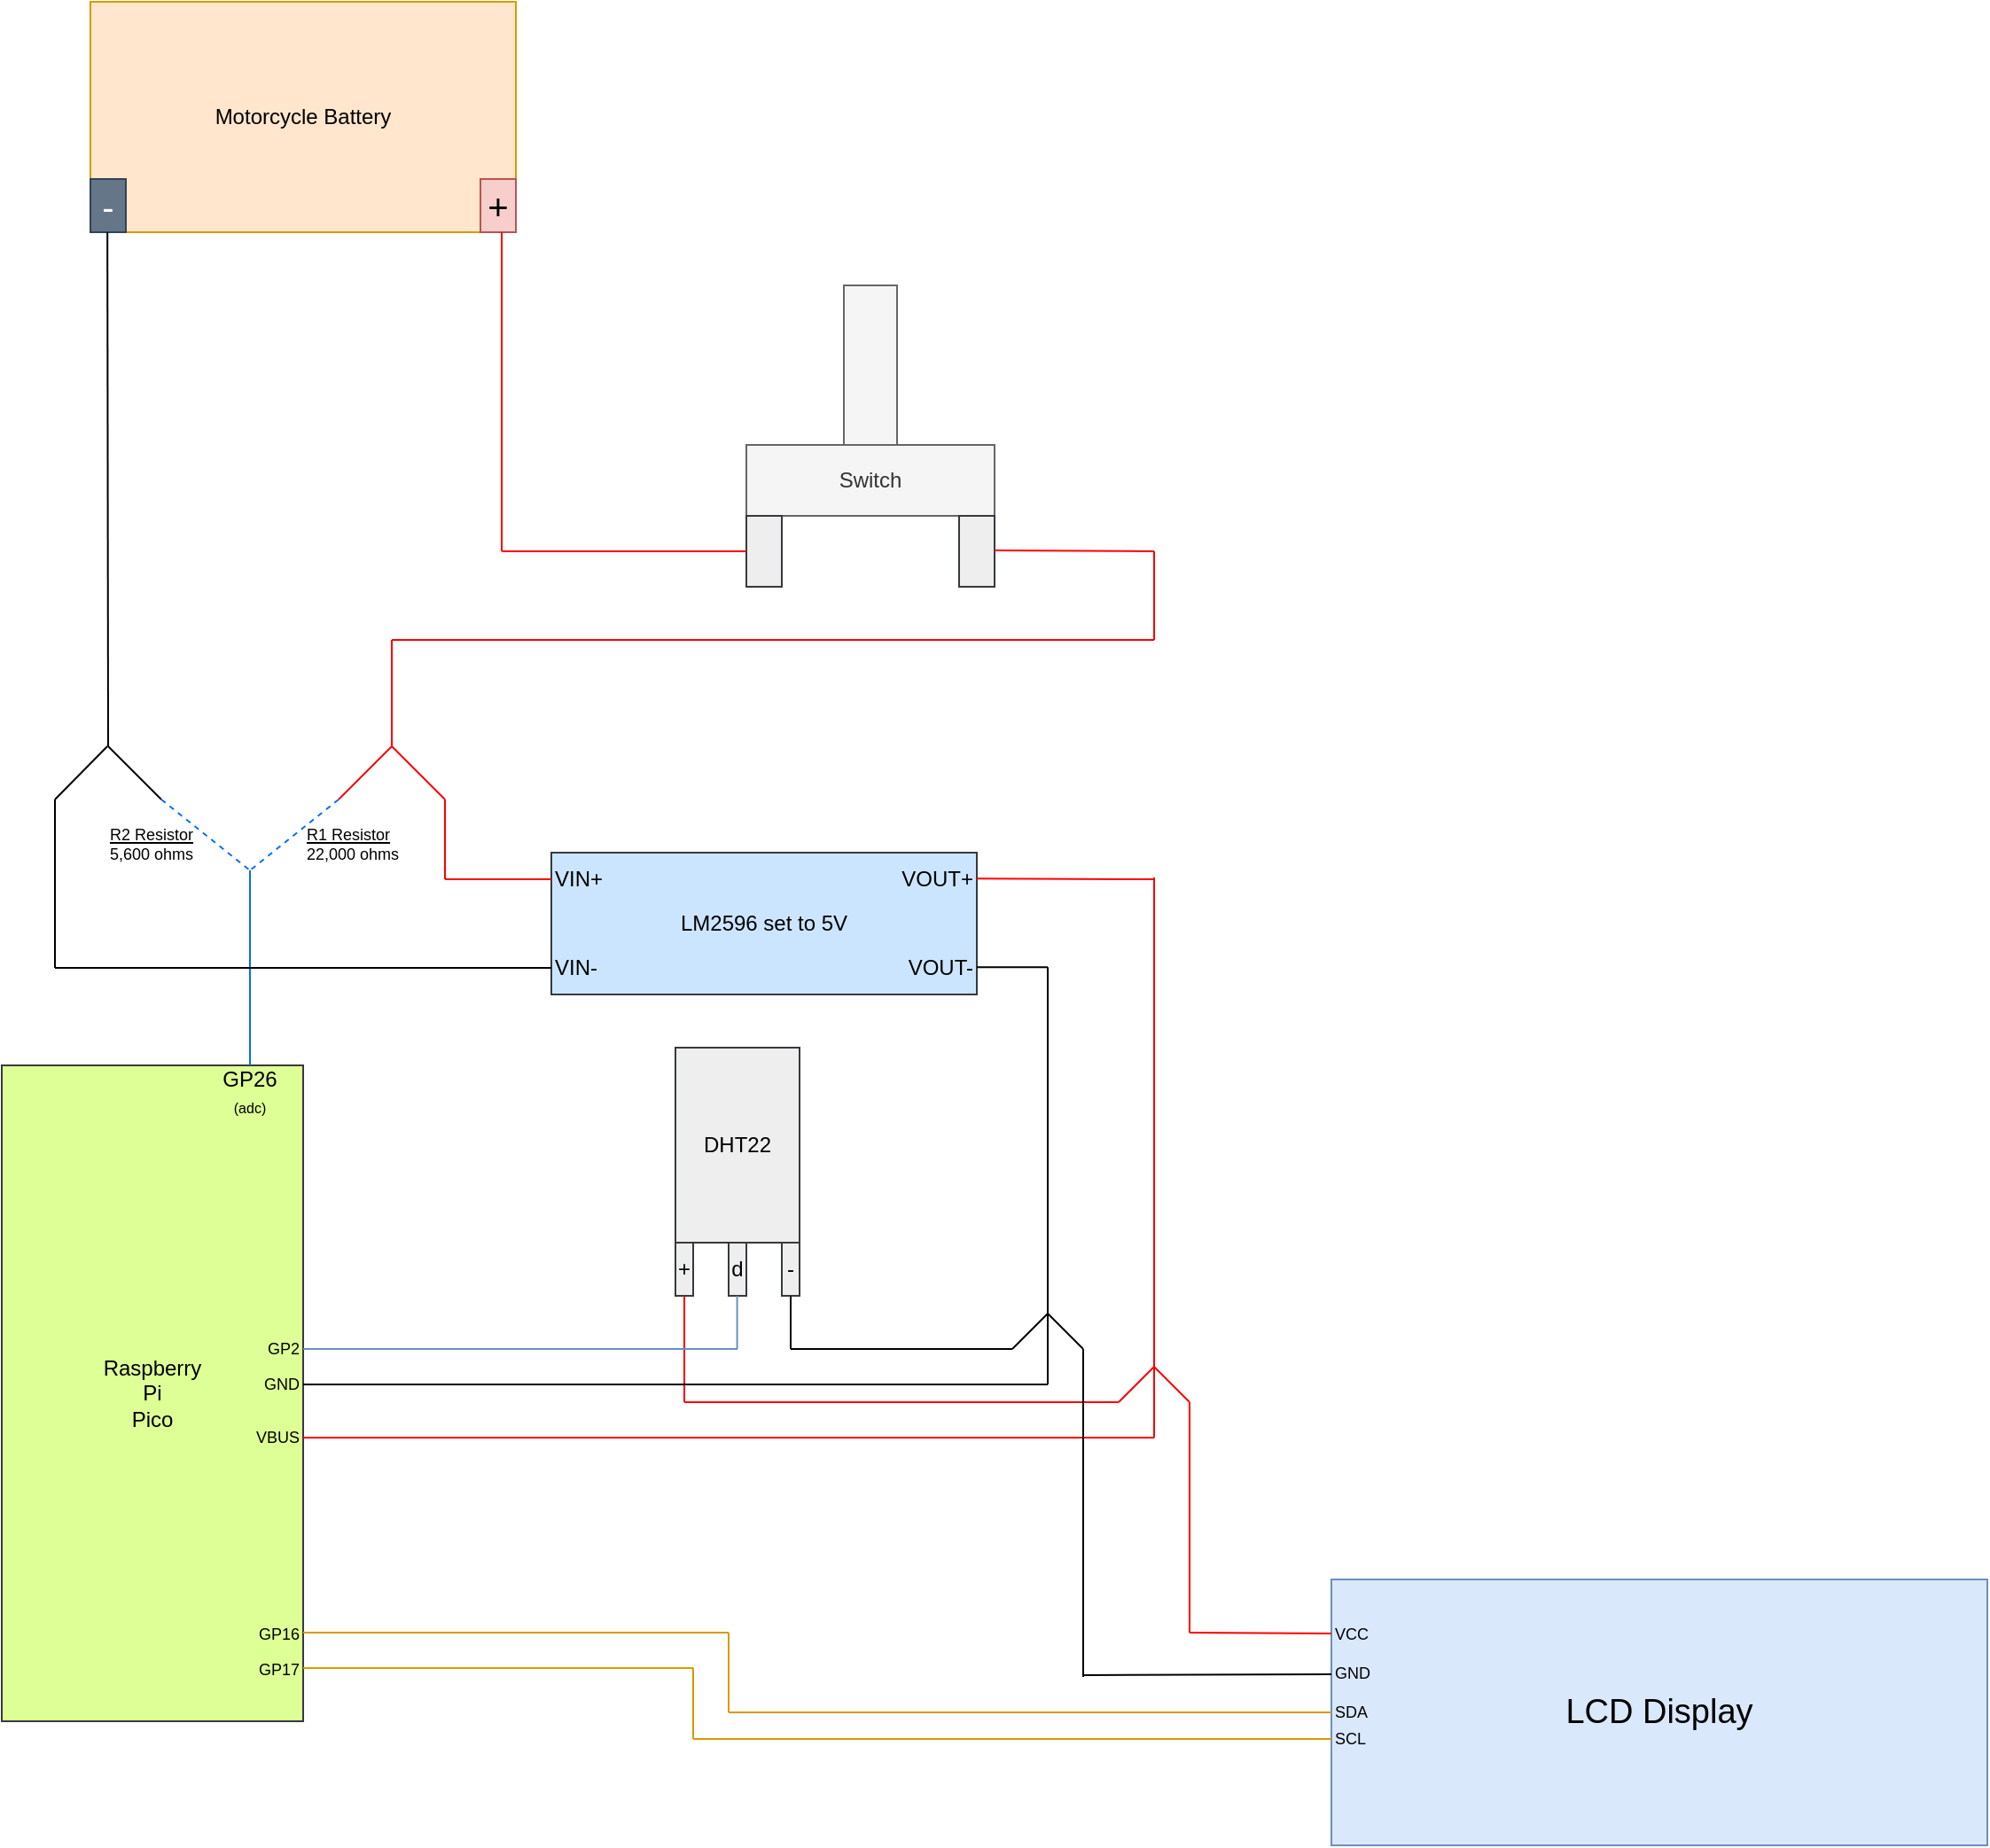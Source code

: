 <mxfile version="27.1.6">
  <diagram name="Page-1" id="tlLxRwhl2RlylhqXjJS7">
    <mxGraphModel dx="592" dy="1433" grid="1" gridSize="10" guides="1" tooltips="1" connect="1" arrows="1" fold="1" page="1" pageScale="1" pageWidth="850" pageHeight="1100" math="0" shadow="0">
      <root>
        <mxCell id="0" />
        <mxCell id="1" parent="0" />
        <mxCell id="5vHnaTMSTYx_na7JPv1d-1" value="LCD Display" style="rounded=0;whiteSpace=wrap;html=1;fillColor=#dae8fc;strokeColor=#6c8ebf;fontSize=19;" parent="1" vertex="1">
          <mxGeometry x="860" y="670" width="370" height="150" as="geometry" />
        </mxCell>
        <mxCell id="5vHnaTMSTYx_na7JPv1d-2" value="Raspberry&lt;div&gt;Pi&lt;/div&gt;&lt;div&gt;Pico&lt;/div&gt;" style="rounded=0;whiteSpace=wrap;html=1;fillColor=#DEFE96;strokeColor=#36393d;" parent="1" vertex="1">
          <mxGeometry x="110" y="380" width="170" height="370" as="geometry" />
        </mxCell>
        <mxCell id="5vHnaTMSTYx_na7JPv1d-3" value="Motorcycle Battery" style="rounded=0;whiteSpace=wrap;html=1;fillColor=#ffe6cc;strokeColor=#d79b00;" parent="1" vertex="1">
          <mxGeometry x="160" y="-220" width="240" height="130" as="geometry" />
        </mxCell>
        <mxCell id="5vHnaTMSTYx_na7JPv1d-4" value="Switch" style="rounded=0;whiteSpace=wrap;html=1;fillColor=#f5f5f5;fontColor=#333333;strokeColor=#666666;" parent="1" vertex="1">
          <mxGeometry x="530" y="30" width="140" height="40" as="geometry" />
        </mxCell>
        <mxCell id="5vHnaTMSTYx_na7JPv1d-5" value="" style="rounded=0;whiteSpace=wrap;html=1;rotation=0;fillColor=#f5f5f5;fontColor=#333333;strokeColor=#666666;" parent="1" vertex="1">
          <mxGeometry x="585" y="-60" width="30" height="90" as="geometry" />
        </mxCell>
        <mxCell id="5vHnaTMSTYx_na7JPv1d-7" value="+" style="text;html=1;align=center;verticalAlign=middle;whiteSpace=wrap;rounded=0;fontSize=20;fillColor=#f8cecc;strokeColor=#b85450;" parent="1" vertex="1">
          <mxGeometry x="380" y="-120" width="20" height="30" as="geometry" />
        </mxCell>
        <mxCell id="5vHnaTMSTYx_na7JPv1d-8" value="-" style="text;html=1;align=center;verticalAlign=middle;whiteSpace=wrap;rounded=0;fontSize=20;fillColor=#647687;strokeColor=#314354;fontColor=#ffffff;" parent="1" vertex="1">
          <mxGeometry x="160" y="-120" width="20" height="30" as="geometry" />
        </mxCell>
        <mxCell id="5vHnaTMSTYx_na7JPv1d-10" value="" style="rounded=0;whiteSpace=wrap;html=1;fillColor=#eeeeee;strokeColor=#36393d;" parent="1" vertex="1">
          <mxGeometry x="530" y="70" width="20" height="40" as="geometry" />
        </mxCell>
        <mxCell id="5vHnaTMSTYx_na7JPv1d-11" value="" style="rounded=0;whiteSpace=wrap;html=1;fillColor=#eeeeee;strokeColor=#36393d;" parent="1" vertex="1">
          <mxGeometry x="650" y="70" width="20" height="40" as="geometry" />
        </mxCell>
        <mxCell id="5vHnaTMSTYx_na7JPv1d-13" value="" style="endArrow=none;html=1;rounded=0;fillColor=#ffcccc;strokeColor=#FC0000;" parent="1" edge="1">
          <mxGeometry width="50" height="50" relative="1" as="geometry">
            <mxPoint x="392" y="90" as="sourcePoint" />
            <mxPoint x="392" y="-90" as="targetPoint" />
          </mxGeometry>
        </mxCell>
        <mxCell id="5vHnaTMSTYx_na7JPv1d-14" value="" style="endArrow=none;html=1;rounded=0;entryX=0;entryY=0.5;entryDx=0;entryDy=0;fillColor=#ffcccc;strokeColor=#FF0000;" parent="1" target="5vHnaTMSTYx_na7JPv1d-10" edge="1">
          <mxGeometry width="50" height="50" relative="1" as="geometry">
            <mxPoint x="392" y="90" as="sourcePoint" />
            <mxPoint x="430" y="-30" as="targetPoint" />
          </mxGeometry>
        </mxCell>
        <mxCell id="5vHnaTMSTYx_na7JPv1d-16" value="" style="endArrow=none;html=1;rounded=0;fillColor=#ffcccc;strokeColor=#FF0000;" parent="1" edge="1">
          <mxGeometry width="50" height="50" relative="1" as="geometry">
            <mxPoint x="670" y="89.5" as="sourcePoint" />
            <mxPoint x="760" y="90" as="targetPoint" />
          </mxGeometry>
        </mxCell>
        <mxCell id="5vHnaTMSTYx_na7JPv1d-17" value="" style="endArrow=none;html=1;rounded=0;fillColor=#ffcccc;strokeColor=#FF0000;" parent="1" edge="1">
          <mxGeometry width="50" height="50" relative="1" as="geometry">
            <mxPoint x="760" y="140" as="sourcePoint" />
            <mxPoint x="760" y="90" as="targetPoint" />
          </mxGeometry>
        </mxCell>
        <mxCell id="5vHnaTMSTYx_na7JPv1d-18" value="" style="endArrow=none;html=1;rounded=0;fillColor=#ffcccc;strokeColor=#FF0000;" parent="1" edge="1">
          <mxGeometry width="50" height="50" relative="1" as="geometry">
            <mxPoint x="330" y="140" as="sourcePoint" />
            <mxPoint x="760" y="140" as="targetPoint" />
          </mxGeometry>
        </mxCell>
        <mxCell id="5vHnaTMSTYx_na7JPv1d-19" value="" style="endArrow=none;html=1;rounded=0;fillColor=#ffcccc;strokeColor=#000000;" parent="1" edge="1">
          <mxGeometry width="50" height="50" relative="1" as="geometry">
            <mxPoint x="170" y="200" as="sourcePoint" />
            <mxPoint x="169.58" y="-90" as="targetPoint" />
          </mxGeometry>
        </mxCell>
        <mxCell id="5vHnaTMSTYx_na7JPv1d-20" value="" style="endArrow=none;html=1;rounded=0;fillColor=#ffcccc;strokeColor=#000000;" parent="1" edge="1">
          <mxGeometry width="50" height="50" relative="1" as="geometry">
            <mxPoint x="140" y="230" as="sourcePoint" />
            <mxPoint x="169.58" y="200" as="targetPoint" />
          </mxGeometry>
        </mxCell>
        <mxCell id="5vHnaTMSTYx_na7JPv1d-21" value="" style="endArrow=none;html=1;rounded=0;fillColor=#ffcccc;strokeColor=#000000;" parent="1" edge="1">
          <mxGeometry width="50" height="50" relative="1" as="geometry">
            <mxPoint x="200" y="230" as="sourcePoint" />
            <mxPoint x="170" y="200" as="targetPoint" />
          </mxGeometry>
        </mxCell>
        <mxCell id="5vHnaTMSTYx_na7JPv1d-22" value="" style="endArrow=none;html=1;rounded=0;fillColor=#ffcccc;strokeColor=#FF0000;" parent="1" edge="1">
          <mxGeometry width="50" height="50" relative="1" as="geometry">
            <mxPoint x="330" y="140" as="sourcePoint" />
            <mxPoint x="330" y="200" as="targetPoint" />
          </mxGeometry>
        </mxCell>
        <mxCell id="5vHnaTMSTYx_na7JPv1d-23" value="" style="endArrow=none;html=1;rounded=0;fillColor=#ffcccc;strokeColor=#FF0000;" parent="1" edge="1">
          <mxGeometry width="50" height="50" relative="1" as="geometry">
            <mxPoint x="330" y="200" as="sourcePoint" />
            <mxPoint x="300" y="230" as="targetPoint" />
          </mxGeometry>
        </mxCell>
        <mxCell id="5vHnaTMSTYx_na7JPv1d-24" value="" style="endArrow=none;html=1;rounded=0;fillColor=#ffcccc;strokeColor=#FF0000;" parent="1" edge="1">
          <mxGeometry width="50" height="50" relative="1" as="geometry">
            <mxPoint x="330" y="200" as="sourcePoint" />
            <mxPoint x="360" y="230" as="targetPoint" />
          </mxGeometry>
        </mxCell>
        <mxCell id="5vHnaTMSTYx_na7JPv1d-25" value="" style="endArrow=none;html=1;rounded=0;dashed=1;fillColor=#cce5ff;strokeColor=#006DFF;" parent="1" edge="1">
          <mxGeometry width="50" height="50" relative="1" as="geometry">
            <mxPoint x="200" y="230" as="sourcePoint" />
            <mxPoint x="250" y="270" as="targetPoint" />
          </mxGeometry>
        </mxCell>
        <mxCell id="5vHnaTMSTYx_na7JPv1d-26" value="" style="endArrow=none;html=1;rounded=0;dashed=1;fillColor=#cce5ff;strokeColor=#006DFF;" parent="1" edge="1">
          <mxGeometry width="50" height="50" relative="1" as="geometry">
            <mxPoint x="300" y="230" as="sourcePoint" />
            <mxPoint x="250" y="270" as="targetPoint" />
          </mxGeometry>
        </mxCell>
        <mxCell id="5vHnaTMSTYx_na7JPv1d-27" value="" style="endArrow=none;html=1;rounded=0;fillColor=#cce5ff;strokeColor=#006DFF;" parent="1" edge="1">
          <mxGeometry width="50" height="50" relative="1" as="geometry">
            <mxPoint x="250" y="270" as="sourcePoint" />
            <mxPoint x="250" y="380" as="targetPoint" />
          </mxGeometry>
        </mxCell>
        <mxCell id="5vHnaTMSTYx_na7JPv1d-28" value="GP26&lt;div&gt;&lt;font style=&quot;font-size: 8px;&quot;&gt;(adc)&lt;/font&gt;&lt;/div&gt;" style="text;html=1;align=center;verticalAlign=middle;whiteSpace=wrap;rounded=0;" parent="1" vertex="1">
          <mxGeometry x="220" y="380" width="60" height="30" as="geometry" />
        </mxCell>
        <mxCell id="5vHnaTMSTYx_na7JPv1d-29" value="LM2596 set to 5V" style="rounded=0;whiteSpace=wrap;html=1;fillColor=#cce5ff;strokeColor=#36393d;" parent="1" vertex="1">
          <mxGeometry x="420" y="260" width="240" height="80" as="geometry" />
        </mxCell>
        <mxCell id="5vHnaTMSTYx_na7JPv1d-30" value="VIN+" style="text;html=1;align=left;verticalAlign=middle;whiteSpace=wrap;rounded=0;" parent="1" vertex="1">
          <mxGeometry x="420" y="260" width="60" height="30" as="geometry" />
        </mxCell>
        <mxCell id="5vHnaTMSTYx_na7JPv1d-31" value="VIN-&lt;span style=&quot;color: rgba(0, 0, 0, 0); font-family: monospace; font-size: 0px; text-wrap-mode: nowrap;&quot;&gt;%3CmxGraphModel%3E%3Croot%3E%3CmxCell%20id%3D%220%22%2F%3E%3CmxCell%20id%3D%221%22%20parent%3D%220%22%2F%3E%3CmxCell%20id%3D%222%22%20value%3D%22VIN%2B%22%20style%3D%22text%3Bhtml%3D1%3Balign%3Dleft%3BverticalAlign%3Dmiddle%3BwhiteSpace%3Dwrap%3Brounded%3D0%3B%22%20vertex%3D%221%22%20parent%3D%221%22%3E%3CmxGeometry%20x%3D%22520%22%20y%3D%22260%22%20width%3D%2260%22%20height%3D%2230%22%20as%3D%22geometry%22%2F%3E%3C%2FmxCell%3E%3C%2Froot%3E%3C%2FmxGraphModel%3E&lt;/span&gt;" style="text;html=1;align=left;verticalAlign=middle;whiteSpace=wrap;rounded=0;" parent="1" vertex="1">
          <mxGeometry x="420" y="310" width="60" height="30" as="geometry" />
        </mxCell>
        <mxCell id="5vHnaTMSTYx_na7JPv1d-32" value="VOUT+&lt;span style=&quot;color: rgba(0, 0, 0, 0); font-family: monospace; font-size: 0px; text-align: start; text-wrap-mode: nowrap;&quot;&gt;%3CmxGraphModel%3E%3Croot%3E%3CmxCell%20id%3D%220%22%2F%3E%3CmxCell%20id%3D%221%22%20parent%3D%220%22%2F%3E%3CmxCell%20id%3D%222%22%20value%3D%22VIN%2B%22%20style%3D%22text%3Bhtml%3D1%3Balign%3Dleft%3BverticalAlign%3Dmiddle%3BwhiteSpace%3Dwrap%3Brounded%3D0%3B%22%20vertex%3D%221%22%20parent%3D%221%22%3E%3CmxGeometry%20x%3D%22520%22%20y%3D%22260%22%20width%3D%2260%22%20height%3D%2230%22%20as%3D%22geometry%22%2F%3E%3C%2FmxCell%3E%3C%2Froot%3E%3C%2FmxGraphModel%3E&lt;/span&gt;" style="text;html=1;align=right;verticalAlign=middle;whiteSpace=wrap;rounded=0;" parent="1" vertex="1">
          <mxGeometry x="600" y="260" width="60" height="30" as="geometry" />
        </mxCell>
        <mxCell id="5vHnaTMSTYx_na7JPv1d-33" value="VOUT-" style="text;html=1;align=right;verticalAlign=middle;whiteSpace=wrap;rounded=0;" parent="1" vertex="1">
          <mxGeometry x="600" y="310" width="60" height="30" as="geometry" />
        </mxCell>
        <mxCell id="5vHnaTMSTYx_na7JPv1d-34" value="" style="endArrow=none;html=1;rounded=0;fillColor=#ffcccc;strokeColor=#FF0000;" parent="1" edge="1">
          <mxGeometry width="50" height="50" relative="1" as="geometry">
            <mxPoint x="360" y="230" as="sourcePoint" />
            <mxPoint x="360" y="275" as="targetPoint" />
          </mxGeometry>
        </mxCell>
        <mxCell id="5vHnaTMSTYx_na7JPv1d-35" value="" style="endArrow=none;html=1;rounded=0;fillColor=#ffcccc;strokeColor=#FF0000;exitX=0;exitY=0.5;exitDx=0;exitDy=0;" parent="1" source="5vHnaTMSTYx_na7JPv1d-30" edge="1">
          <mxGeometry width="50" height="50" relative="1" as="geometry">
            <mxPoint x="370" y="240" as="sourcePoint" />
            <mxPoint x="360" y="275" as="targetPoint" />
          </mxGeometry>
        </mxCell>
        <mxCell id="5vHnaTMSTYx_na7JPv1d-36" value="" style="endArrow=none;html=1;rounded=0;fillColor=#ffcccc;strokeColor=#000000;entryX=0;entryY=0.5;entryDx=0;entryDy=0;" parent="1" target="5vHnaTMSTYx_na7JPv1d-31" edge="1">
          <mxGeometry width="50" height="50" relative="1" as="geometry">
            <mxPoint x="140" y="325" as="sourcePoint" />
            <mxPoint x="369.58" y="320" as="targetPoint" />
          </mxGeometry>
        </mxCell>
        <mxCell id="5vHnaTMSTYx_na7JPv1d-37" value="" style="endArrow=none;html=1;rounded=0;fillColor=#ffcccc;strokeColor=#000000;" parent="1" edge="1">
          <mxGeometry width="50" height="50" relative="1" as="geometry">
            <mxPoint x="140" y="230" as="sourcePoint" />
            <mxPoint x="140" y="325" as="targetPoint" />
          </mxGeometry>
        </mxCell>
        <mxCell id="5vHnaTMSTYx_na7JPv1d-38" value="&lt;div&gt;&lt;u&gt;R1 Resistor&lt;/u&gt;&lt;/div&gt;22,000 ohms" style="text;html=1;align=left;verticalAlign=middle;whiteSpace=wrap;rounded=0;fontSize=9;" parent="1" vertex="1">
          <mxGeometry x="280" y="240" width="90" height="30" as="geometry" />
        </mxCell>
        <mxCell id="5vHnaTMSTYx_na7JPv1d-39" value="&lt;div&gt;&lt;u&gt;R2 Resistor&lt;/u&gt;&lt;/div&gt;5,600 ohms" style="text;html=1;align=right;verticalAlign=middle;whiteSpace=wrap;rounded=0;fontSize=9;" parent="1" vertex="1">
          <mxGeometry x="130" y="240" width="90" height="30" as="geometry" />
        </mxCell>
        <mxCell id="5vHnaTMSTYx_na7JPv1d-40" value="DHT22" style="rounded=0;whiteSpace=wrap;html=1;fillColor=#eeeeee;strokeColor=#36393d;" parent="1" vertex="1">
          <mxGeometry x="490" y="370" width="70" height="110" as="geometry" />
        </mxCell>
        <mxCell id="5vHnaTMSTYx_na7JPv1d-41" value="+" style="rounded=0;whiteSpace=wrap;html=1;fillColor=#eeeeee;strokeColor=#36393d;" parent="1" vertex="1">
          <mxGeometry x="490" y="480" width="10" height="30" as="geometry" />
        </mxCell>
        <mxCell id="5vHnaTMSTYx_na7JPv1d-42" value="-" style="rounded=0;whiteSpace=wrap;html=1;fillColor=#eeeeee;strokeColor=#36393d;" parent="1" vertex="1">
          <mxGeometry x="550" y="480" width="10" height="30" as="geometry" />
        </mxCell>
        <mxCell id="5vHnaTMSTYx_na7JPv1d-43" value="d" style="rounded=0;whiteSpace=wrap;html=1;fillColor=#eeeeee;strokeColor=#36393d;" parent="1" vertex="1">
          <mxGeometry x="520" y="480" width="10" height="30" as="geometry" />
        </mxCell>
        <mxCell id="G8Uwao9QSeHT6AdFdrDM-1" value="" style="endArrow=none;html=1;rounded=0;fillColor=#ffcccc;strokeColor=#FF0000;" parent="1" edge="1">
          <mxGeometry width="50" height="50" relative="1" as="geometry">
            <mxPoint x="760" y="275" as="sourcePoint" />
            <mxPoint x="660" y="274.66" as="targetPoint" />
          </mxGeometry>
        </mxCell>
        <mxCell id="G8Uwao9QSeHT6AdFdrDM-2" value="" style="endArrow=none;html=1;rounded=0;fillColor=#ffcccc;strokeColor=#000000;exitX=0;exitY=0.5;exitDx=0;exitDy=0;" parent="1" edge="1">
          <mxGeometry width="50" height="50" relative="1" as="geometry">
            <mxPoint x="700" y="324.66" as="sourcePoint" />
            <mxPoint x="660" y="324.66" as="targetPoint" />
          </mxGeometry>
        </mxCell>
        <mxCell id="G8Uwao9QSeHT6AdFdrDM-3" value="" style="endArrow=none;html=1;rounded=0;fillColor=#ffcccc;strokeColor=#FF0000;" parent="1" edge="1">
          <mxGeometry width="50" height="50" relative="1" as="geometry">
            <mxPoint x="760" y="550" as="sourcePoint" />
            <mxPoint x="760" y="274" as="targetPoint" />
          </mxGeometry>
        </mxCell>
        <mxCell id="G8Uwao9QSeHT6AdFdrDM-4" value="" style="endArrow=none;html=1;rounded=0;fillColor=#ffcccc;strokeColor=#000000;" parent="1" edge="1">
          <mxGeometry width="50" height="50" relative="1" as="geometry">
            <mxPoint x="700" y="520" as="sourcePoint" />
            <mxPoint x="700" y="324.66" as="targetPoint" />
          </mxGeometry>
        </mxCell>
        <mxCell id="G8Uwao9QSeHT6AdFdrDM-5" value="" style="endArrow=none;html=1;rounded=0;fillColor=#ffcccc;strokeColor=#FF0000;" parent="1" edge="1">
          <mxGeometry width="50" height="50" relative="1" as="geometry">
            <mxPoint x="740" y="570" as="sourcePoint" />
            <mxPoint x="760" y="550" as="targetPoint" />
          </mxGeometry>
        </mxCell>
        <mxCell id="G8Uwao9QSeHT6AdFdrDM-6" value="" style="endArrow=none;html=1;rounded=0;fillColor=#ffcccc;strokeColor=#FF0000;" parent="1" edge="1">
          <mxGeometry width="50" height="50" relative="1" as="geometry">
            <mxPoint x="780" y="570" as="sourcePoint" />
            <mxPoint x="760" y="550" as="targetPoint" />
          </mxGeometry>
        </mxCell>
        <mxCell id="G8Uwao9QSeHT6AdFdrDM-7" value="" style="endArrow=none;html=1;rounded=0;fillColor=#ffcccc;strokeColor=#FF0000;" parent="1" edge="1">
          <mxGeometry width="50" height="50" relative="1" as="geometry">
            <mxPoint x="760" y="590" as="sourcePoint" />
            <mxPoint x="760" y="550" as="targetPoint" />
          </mxGeometry>
        </mxCell>
        <mxCell id="G8Uwao9QSeHT6AdFdrDM-8" value="" style="endArrow=none;html=1;rounded=0;fillColor=#ffcccc;strokeColor=#FF0000;" parent="1" edge="1">
          <mxGeometry width="50" height="50" relative="1" as="geometry">
            <mxPoint x="780" y="700" as="sourcePoint" />
            <mxPoint x="780" y="570" as="targetPoint" />
          </mxGeometry>
        </mxCell>
        <mxCell id="G8Uwao9QSeHT6AdFdrDM-10" value="" style="endArrow=none;html=1;rounded=0;fillColor=#ffcccc;strokeColor=#FF0000;entryX=0;entryY=0.203;entryDx=0;entryDy=0;entryPerimeter=0;" parent="1" target="5vHnaTMSTYx_na7JPv1d-1" edge="1">
          <mxGeometry width="50" height="50" relative="1" as="geometry">
            <mxPoint x="780" y="700" as="sourcePoint" />
            <mxPoint x="790" y="710" as="targetPoint" />
          </mxGeometry>
        </mxCell>
        <mxCell id="G8Uwao9QSeHT6AdFdrDM-11" value="" style="endArrow=none;html=1;rounded=0;fillColor=#ffcccc;strokeColor=#FF0000;" parent="1" edge="1">
          <mxGeometry width="50" height="50" relative="1" as="geometry">
            <mxPoint x="495" y="570" as="sourcePoint" />
            <mxPoint x="740" y="570" as="targetPoint" />
          </mxGeometry>
        </mxCell>
        <mxCell id="G8Uwao9QSeHT6AdFdrDM-12" value="" style="endArrow=none;html=1;rounded=0;fillColor=#ffcccc;strokeColor=#FF0000;entryX=0.5;entryY=1;entryDx=0;entryDy=0;" parent="1" target="5vHnaTMSTYx_na7JPv1d-41" edge="1">
          <mxGeometry width="50" height="50" relative="1" as="geometry">
            <mxPoint x="495" y="570" as="sourcePoint" />
            <mxPoint x="500" y="520" as="targetPoint" />
          </mxGeometry>
        </mxCell>
        <mxCell id="G8Uwao9QSeHT6AdFdrDM-13" value="" style="endArrow=none;html=1;rounded=0;fillColor=#ffcccc;strokeColor=#FF0000;" parent="1" edge="1">
          <mxGeometry width="50" height="50" relative="1" as="geometry">
            <mxPoint x="280" y="590" as="sourcePoint" />
            <mxPoint x="760" y="590" as="targetPoint" />
          </mxGeometry>
        </mxCell>
        <mxCell id="G8Uwao9QSeHT6AdFdrDM-14" value="" style="endArrow=none;html=1;rounded=0;fillColor=#ffcccc;strokeColor=#000000;" parent="1" edge="1">
          <mxGeometry width="50" height="50" relative="1" as="geometry">
            <mxPoint x="680" y="540" as="sourcePoint" />
            <mxPoint x="700" y="520" as="targetPoint" />
          </mxGeometry>
        </mxCell>
        <mxCell id="G8Uwao9QSeHT6AdFdrDM-15" value="" style="endArrow=none;html=1;rounded=0;fillColor=#ffcccc;strokeColor=#000000;" parent="1" edge="1">
          <mxGeometry width="50" height="50" relative="1" as="geometry">
            <mxPoint x="720" y="540" as="sourcePoint" />
            <mxPoint x="700" y="520" as="targetPoint" />
          </mxGeometry>
        </mxCell>
        <mxCell id="G8Uwao9QSeHT6AdFdrDM-16" value="" style="endArrow=none;html=1;rounded=0;fillColor=#ffcccc;strokeColor=#000000;" parent="1" edge="1">
          <mxGeometry width="50" height="50" relative="1" as="geometry">
            <mxPoint x="700" y="560" as="sourcePoint" />
            <mxPoint x="700" y="520" as="targetPoint" />
          </mxGeometry>
        </mxCell>
        <mxCell id="G8Uwao9QSeHT6AdFdrDM-17" value="" style="endArrow=none;html=1;rounded=0;fillColor=#ffcccc;strokeColor=#000000;" parent="1" edge="1">
          <mxGeometry width="50" height="50" relative="1" as="geometry">
            <mxPoint x="720" y="725" as="sourcePoint" />
            <mxPoint x="720" y="540" as="targetPoint" />
          </mxGeometry>
        </mxCell>
        <mxCell id="G8Uwao9QSeHT6AdFdrDM-18" value="" style="endArrow=none;html=1;rounded=0;fillColor=#ffcccc;strokeColor=#000000;entryX=-0.014;entryY=0.263;entryDx=0;entryDy=0;entryPerimeter=0;" parent="1" edge="1">
          <mxGeometry width="50" height="50" relative="1" as="geometry">
            <mxPoint x="720" y="724" as="sourcePoint" />
            <mxPoint x="860" y="723.45" as="targetPoint" />
          </mxGeometry>
        </mxCell>
        <mxCell id="G8Uwao9QSeHT6AdFdrDM-19" value="" style="endArrow=none;html=1;rounded=0;fillColor=#ffcccc;strokeColor=#000000;" parent="1" edge="1">
          <mxGeometry width="50" height="50" relative="1" as="geometry">
            <mxPoint x="555" y="540" as="sourcePoint" />
            <mxPoint x="680" y="540" as="targetPoint" />
          </mxGeometry>
        </mxCell>
        <mxCell id="G8Uwao9QSeHT6AdFdrDM-20" value="" style="endArrow=none;html=1;rounded=0;fillColor=#ffcccc;strokeColor=#000000;exitX=0.5;exitY=1;exitDx=0;exitDy=0;" parent="1" source="5vHnaTMSTYx_na7JPv1d-42" edge="1">
          <mxGeometry width="50" height="50" relative="1" as="geometry">
            <mxPoint x="570" y="530" as="sourcePoint" />
            <mxPoint x="555" y="540" as="targetPoint" />
          </mxGeometry>
        </mxCell>
        <mxCell id="G8Uwao9QSeHT6AdFdrDM-21" value="" style="endArrow=none;html=1;rounded=0;fillColor=#ffcccc;strokeColor=#000000;" parent="1" edge="1">
          <mxGeometry width="50" height="50" relative="1" as="geometry">
            <mxPoint x="700" y="560" as="sourcePoint" />
            <mxPoint x="280" y="560" as="targetPoint" />
          </mxGeometry>
        </mxCell>
        <mxCell id="G8Uwao9QSeHT6AdFdrDM-22" value="" style="endArrow=none;html=1;rounded=0;fillColor=#dae8fc;strokeColor=#6c8ebf;exitX=0.5;exitY=1;exitDx=0;exitDy=0;" parent="1" edge="1">
          <mxGeometry width="50" height="50" relative="1" as="geometry">
            <mxPoint x="524.8" y="510" as="sourcePoint" />
            <mxPoint x="524.8" y="540" as="targetPoint" />
          </mxGeometry>
        </mxCell>
        <mxCell id="G8Uwao9QSeHT6AdFdrDM-23" value="" style="endArrow=none;html=1;rounded=0;fillColor=#dae8fc;strokeColor=#6c8ebf;" parent="1" edge="1">
          <mxGeometry width="50" height="50" relative="1" as="geometry">
            <mxPoint x="280" y="540" as="sourcePoint" />
            <mxPoint x="525" y="540" as="targetPoint" />
          </mxGeometry>
        </mxCell>
        <mxCell id="G8Uwao9QSeHT6AdFdrDM-24" value="" style="endArrow=none;html=1;rounded=0;entryX=0;entryY=0.5;entryDx=0;entryDy=0;fillColor=#ffe6cc;strokeColor=#d79b00;" parent="1" target="5vHnaTMSTYx_na7JPv1d-1" edge="1">
          <mxGeometry width="50" height="50" relative="1" as="geometry">
            <mxPoint x="520" y="745" as="sourcePoint" />
            <mxPoint x="800" y="750" as="targetPoint" />
          </mxGeometry>
        </mxCell>
        <mxCell id="G8Uwao9QSeHT6AdFdrDM-25" value="" style="endArrow=none;html=1;rounded=0;entryX=0;entryY=0.5;entryDx=0;entryDy=0;fillColor=#ffe6cc;strokeColor=#d79b00;" parent="1" edge="1">
          <mxGeometry width="50" height="50" relative="1" as="geometry">
            <mxPoint x="500" y="760" as="sourcePoint" />
            <mxPoint x="860" y="760" as="targetPoint" />
          </mxGeometry>
        </mxCell>
        <mxCell id="G8Uwao9QSeHT6AdFdrDM-26" value="" style="endArrow=none;html=1;rounded=0;fillColor=#ffe6cc;strokeColor=#d79b00;" parent="1" edge="1">
          <mxGeometry width="50" height="50" relative="1" as="geometry">
            <mxPoint x="500" y="760" as="sourcePoint" />
            <mxPoint x="500" y="720" as="targetPoint" />
          </mxGeometry>
        </mxCell>
        <mxCell id="G8Uwao9QSeHT6AdFdrDM-27" value="" style="endArrow=none;html=1;rounded=0;fillColor=#ffe6cc;strokeColor=#d79b00;" parent="1" edge="1">
          <mxGeometry width="50" height="50" relative="1" as="geometry">
            <mxPoint x="520" y="745" as="sourcePoint" />
            <mxPoint x="520" y="700" as="targetPoint" />
          </mxGeometry>
        </mxCell>
        <mxCell id="G8Uwao9QSeHT6AdFdrDM-28" value="" style="endArrow=none;html=1;rounded=0;fillColor=#ffe6cc;strokeColor=#d79b00;" parent="1" edge="1">
          <mxGeometry width="50" height="50" relative="1" as="geometry">
            <mxPoint x="280" y="700" as="sourcePoint" />
            <mxPoint x="520" y="700" as="targetPoint" />
          </mxGeometry>
        </mxCell>
        <mxCell id="G8Uwao9QSeHT6AdFdrDM-29" value="" style="endArrow=none;html=1;rounded=0;fillColor=#ffe6cc;strokeColor=#d79b00;" parent="1" edge="1">
          <mxGeometry width="50" height="50" relative="1" as="geometry">
            <mxPoint x="280" y="720" as="sourcePoint" />
            <mxPoint x="500" y="720" as="targetPoint" />
          </mxGeometry>
        </mxCell>
        <mxCell id="G8Uwao9QSeHT6AdFdrDM-30" value="VCC" style="text;html=1;align=left;verticalAlign=middle;whiteSpace=wrap;rounded=0;fontSize=9;" parent="1" vertex="1">
          <mxGeometry x="860" y="696" width="60" height="10" as="geometry" />
        </mxCell>
        <mxCell id="G8Uwao9QSeHT6AdFdrDM-31" value="GND&lt;span style=&quot;color: rgba(0, 0, 0, 0); font-family: monospace; font-size: 0px; text-wrap-mode: nowrap;&quot;&gt;%3CmxGraphModel%3E%3Croot%3E%3CmxCell%20id%3D%220%22%2F%3E%3CmxCell%20id%3D%221%22%20parent%3D%220%22%2F%3E%3CmxCell%20id%3D%222%22%20value%3D%22VCC%22%20style%3D%22text%3Bhtml%3D1%3Balign%3Dleft%3BverticalAlign%3Dmiddle%3BwhiteSpace%3Dwrap%3Brounded%3D0%3BfontSize%3D9%3B%22%20vertex%3D%221%22%20parent%3D%221%22%3E%3CmxGeometry%20x%3D%22860%22%20y%3D%22696%22%20width%3D%2260%22%20height%3D%2210%22%20as%3D%22geometry%22%2F%3E%3C%2FmxCell%3E%3C%2Froot%3E%3C%2FmxGraphModel%3E&lt;/span&gt;" style="text;html=1;align=left;verticalAlign=middle;whiteSpace=wrap;rounded=0;fontSize=9;" parent="1" vertex="1">
          <mxGeometry x="860" y="718" width="60" height="10" as="geometry" />
        </mxCell>
        <mxCell id="G8Uwao9QSeHT6AdFdrDM-32" value="SDA" style="text;html=1;align=left;verticalAlign=middle;whiteSpace=wrap;rounded=0;fontSize=9;" parent="1" vertex="1">
          <mxGeometry x="860" y="740" width="60" height="10" as="geometry" />
        </mxCell>
        <mxCell id="G8Uwao9QSeHT6AdFdrDM-33" value="SCL&amp;nbsp;" style="text;html=1;align=left;verticalAlign=middle;whiteSpace=wrap;rounded=0;fontSize=9;" parent="1" vertex="1">
          <mxGeometry x="860" y="755" width="60" height="10" as="geometry" />
        </mxCell>
        <mxCell id="G8Uwao9QSeHT6AdFdrDM-34" value="GP2" style="text;html=1;align=right;verticalAlign=middle;whiteSpace=wrap;rounded=0;fontSize=9;strokeColor=none;" parent="1" vertex="1">
          <mxGeometry x="250" y="530" width="30" height="20" as="geometry" />
        </mxCell>
        <mxCell id="G8Uwao9QSeHT6AdFdrDM-38" value="GND" style="text;html=1;align=right;verticalAlign=middle;whiteSpace=wrap;rounded=0;fontSize=9;strokeColor=none;" parent="1" vertex="1">
          <mxGeometry x="250" y="550" width="30" height="20" as="geometry" />
        </mxCell>
        <mxCell id="G8Uwao9QSeHT6AdFdrDM-39" value="VBUS" style="text;html=1;align=right;verticalAlign=middle;whiteSpace=wrap;rounded=0;fontSize=9;strokeColor=none;" parent="1" vertex="1">
          <mxGeometry x="250" y="580" width="30" height="20" as="geometry" />
        </mxCell>
        <mxCell id="G8Uwao9QSeHT6AdFdrDM-40" value="GP16" style="text;html=1;align=right;verticalAlign=middle;whiteSpace=wrap;rounded=0;fontSize=9;strokeColor=none;" parent="1" vertex="1">
          <mxGeometry x="250" y="691" width="30" height="20" as="geometry" />
        </mxCell>
        <mxCell id="G8Uwao9QSeHT6AdFdrDM-41" value="GP17" style="text;html=1;align=right;verticalAlign=middle;whiteSpace=wrap;rounded=0;fontSize=9;strokeColor=none;" parent="1" vertex="1">
          <mxGeometry x="250" y="711" width="30" height="20" as="geometry" />
        </mxCell>
      </root>
    </mxGraphModel>
  </diagram>
</mxfile>
